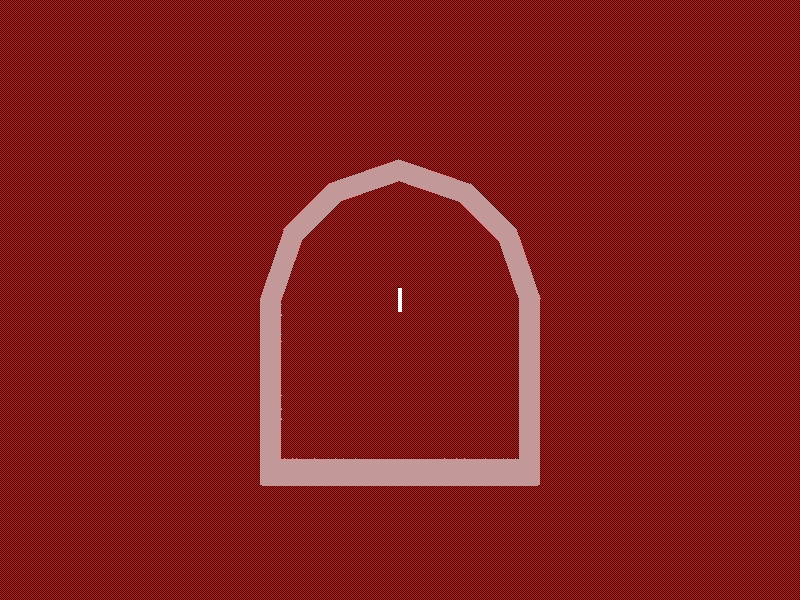 #version 3.7;
#include "colors.inc"
#include "shapes.inc"

global_settings { assumed_gamma 2.0 }
/* 
Plan du sol avec vecteur normal Y P(x,z)
Axe de roation pour les transofromation Y
*/
plane { y, 0
    pigment{
        checker Red Black
        }
}
    
#declare Window_Glass =
material{    
    texture{
        pigment{ rgbf<0.98,0.98,0.98,0.8>}
            finish { diffuse 0.1
                reflection 0.2
                specular 0.8
                roughness 0.0003
                phong 1
                phong_size 400}
           }
} 

/* 
Definition de la couche exterieur et intï¿½rieur du mur 
Epaisseur = 15 cm
Longueur = 1m = 100 cm
Hauteur = 4 m = 400 cm
On texturera a la fin de l'assemblage des morceau en doublant cette couche et en ajoutant une couche de 1 cm de Verre au milieu 
pour les fenetres.
*/
#declare Mur_entier = box {
    <-7.5,0,0>,<7.5,400,100> //Centrage de la partie de mur par rapport a x = 0 et suit l'axe Z
    pigment{
        Pink
    }
    finish {
        ambient 1
        emission  0
        specular 1 roughness 1
        reflection 1
        }
}

#declare Mur_avec_fenetre = box {
    <-7.5,-200,-50>,<7.5,200,50> // Version du Mur centrï¿½e sur (0,0,0) pour faire la fenetre
    pigment{
        White
    }
    finish {
        ambient 1
        emission  0
        specular 1 roughness 1
        reflection 1
        }
}
/* 
Definition taille du trou fenetre // Out
*/
#declare Couche_Fenetre = Round_Box( 
    <-8,-40,-40,><8,40,40>,
    0.6,
    false,
)
    
    
    

/*                                                                                                  
Definition de la couche du milieu du mur 
Epaisseur = 3 cm
Longueur = 80cm
Hauteur = 80cm
On utilisera cette couche pour faire des fenetres dans notre piï¿½ce
*/
#declare Couche_verre = Round_Box( 
    <-1.5,0,0>,<1.5,79.5,79.5>, // Centrer comme les couches int/ext
    0.6,
    false,
)    

#declare Box = difference
{
    object
    {
        Mur_avec_fenetre
    }
    object
    {
        Couche_Fenetre
        texture {pigment {Grey}
    }
}

#declare Glass_window = object {Couche_verre}
    material{Window_Glass}
}

object{
    Box
    translate<0,200,0> 
}

object{Glass_window translate<-6,119.5,-19.5>}

object{
    Mur_entier // Remplacer par mur avec fenetre une fois l'objet final crée
    scale <1,1,sqrt(10)> //Scale de Z
    rotate <0, 19, 0>
    translate <-600,0,0>
    // Segment AI P(x,z) 
}

object{
    Mur_entier
    scale <1,1,sqrt(8)> //Scale de Z
    rotate <0, 45, 0>
    translate <-500,0,300>
    // Segment IH P(x,z)  
}

object{
    Mur_entier // Remplacer par mur avec fenetre une fois l'objet final crée
    scale <1,1,sqrt(10)> //Scale de Z
    rotate <0, 71, 0>
    translate <-300,0,500>
    // Segment HC P(x,z) 
}

object{
    Mur_entier
    scale <1,1,sqrt(10)> //Scale de Z
    rotate <0, 109, 0>
    translate <0,0,600>
    // Segment CG P(x,z)  
}

object{
    Mur_entier // Remplacer par mur avec fenetre une fois l'objet final crée
    scale <1,1,sqrt(8)>
    rotate <0, 135, 0>
    translate <300,0,500>
    // Segment GF P(x,z) 
}

object{
    Mur_entier
    scale <1,1,sqrt(10)> //Scale de Z
    rotate <0, 161, 0>
    translate <500,0,300>
    
    // Segment FB P(x,z) 
}
// Modifier les dimention de ces 3 murs si on veut ajouter des fenetre dedans 
object{
    Mur_entier
    scale<1,1,8>
    translate<-600,0,-800>
    
    // Segment EA P(x,z)
}

object{
    Mur_entier
    scale<1,1,8>
    translate<600,0,-800>
    
    // Segment DB P(x,z)
}

object{
    Mur_entier
    scale<1,1,12>
    rotate<0,90,0>
    translate<-600,0,-800>
    
    // Segment ED P(x,z)
}



light_source {
    <0, 1500, 0> // <x, y, z>
    color White * 0.7 
    
}

camera {
    location <0, 3000,0> // <x, y, z>
    right     x*image_width/image_height 
/* keep propotions   regardless of aspect ratio */
    look_at  <0, 0,  0> // <x, y, z>
}
/*
Ajouter du verre (table.pov)
Faire les fenetres (Round_Box voir meuble.pov)
Box qui ferme en haut + en bas
Skysphere + ï¿½clairement
*/
//Caméra pour voir le mur avec fenetre
/*camera { location <-100,200,0>
        right x*image_width/image_height
        look_at <0,200,100>
        
}

light_source{ 
    <0,1000,0>
    rgb 1 
}*/

global_settings{ambient_light rgb <1,1,1>}  